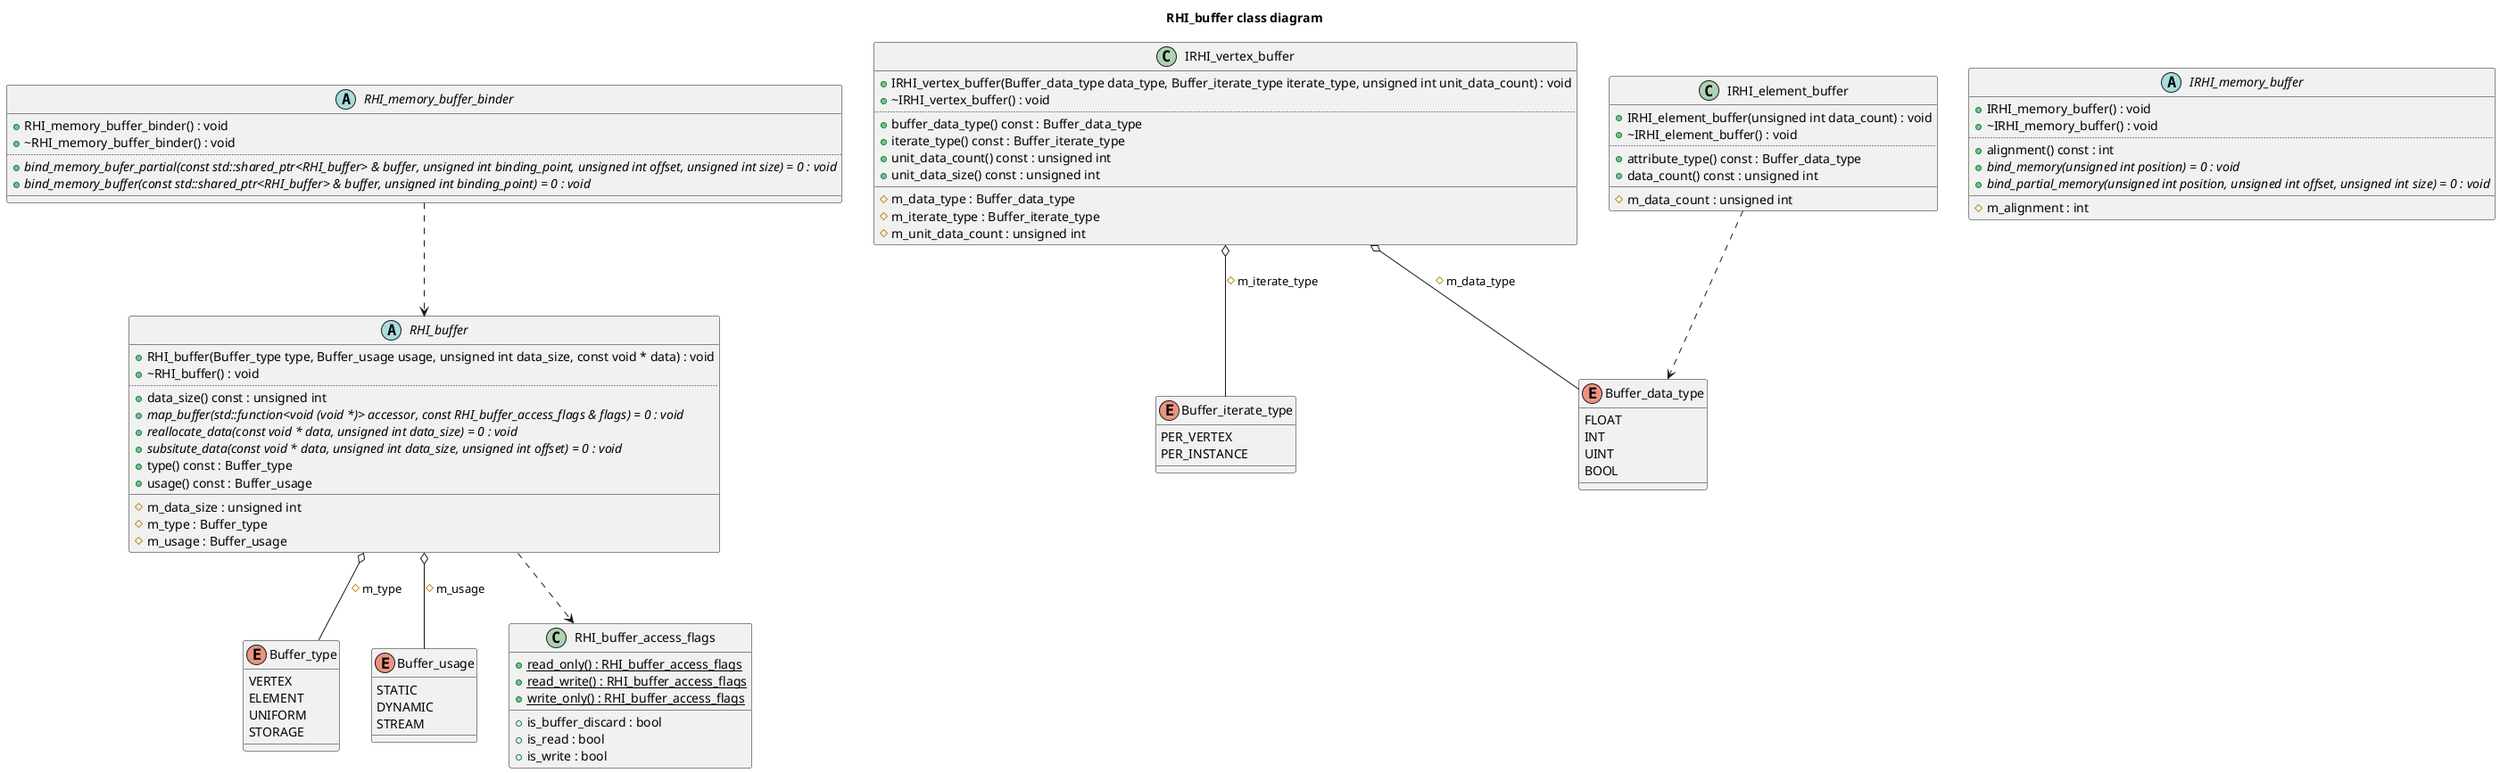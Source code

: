 @startuml
title RHI_buffer class diagram
enum "Buffer_type" as C_0002032515534055210101
enum C_0002032515534055210101 {
VERTEX
ELEMENT
UNIFORM
STORAGE
}
enum "Buffer_usage" as C_0010592841599701209546
enum C_0010592841599701209546 {
STATIC
DYNAMIC
STREAM
}
enum "Buffer_iterate_type" as C_0009796764016695142166
enum C_0009796764016695142166 {
PER_VERTEX
PER_INSTANCE
}
enum "Buffer_data_type" as C_0013782537434528127808
enum C_0013782537434528127808 {
FLOAT
INT
UINT
BOOL
}
class "RHI_buffer_access_flags" as C_0005950535501858680113
class C_0005950535501858680113 {
{static} +read_only() : RHI_buffer_access_flags
{static} +read_write() : RHI_buffer_access_flags
{static} +write_only() : RHI_buffer_access_flags
__
+is_buffer_discard : bool
+is_read : bool
+is_write : bool
}
abstract "RHI_buffer" as C_0017791414552427487908
abstract C_0017791414552427487908 {
+RHI_buffer(Buffer_type type, Buffer_usage usage, unsigned int data_size, const void * data) : void
+~RHI_buffer() : void
..
+data_size() const : unsigned int
{abstract} +map_buffer(std::function<void (void *)> accessor, const RHI_buffer_access_flags & flags) = 0 : void
{abstract} +reallocate_data(const void * data, unsigned int data_size) = 0 : void
{abstract} +subsitute_data(const void * data, unsigned int data_size, unsigned int offset) = 0 : void
+type() const : Buffer_type
+usage() const : Buffer_usage
__
#m_data_size : unsigned int
#m_type : Buffer_type
#m_usage : Buffer_usage
}
class "IRHI_vertex_buffer" as C_0000365570118619516250
class C_0000365570118619516250 {
+IRHI_vertex_buffer(Buffer_data_type data_type, Buffer_iterate_type iterate_type, unsigned int unit_data_count) : void
+~IRHI_vertex_buffer() : void
..
+buffer_data_type() const : Buffer_data_type
+iterate_type() const : Buffer_iterate_type
+unit_data_count() const : unsigned int
+unit_data_size() const : unsigned int
__
#m_data_type : Buffer_data_type
#m_iterate_type : Buffer_iterate_type
#m_unit_data_count : unsigned int
}
class "IRHI_element_buffer" as C_0000963699493091773110
class C_0000963699493091773110 {
+IRHI_element_buffer(unsigned int data_count) : void
+~IRHI_element_buffer() : void
..
+attribute_type() const : Buffer_data_type
+data_count() const : unsigned int
__
#m_data_count : unsigned int
}
abstract "IRHI_memory_buffer" as C_0016650475817225599687
abstract C_0016650475817225599687 {
+IRHI_memory_buffer() : void
+~IRHI_memory_buffer() : void
..
+alignment() const : int
{abstract} +bind_memory(unsigned int position) = 0 : void
{abstract} +bind_partial_memory(unsigned int position, unsigned int offset, unsigned int size) = 0 : void
__
#m_alignment : int
}
abstract "RHI_memory_buffer_binder" as C_0000165747513007540689
abstract C_0000165747513007540689 {
+RHI_memory_buffer_binder() : void
+~RHI_memory_buffer_binder() : void
..
{abstract} +bind_memory_bufer_partial(const std::shared_ptr<RHI_buffer> & buffer, unsigned int binding_point, unsigned int offset, unsigned int size) = 0 : void
{abstract} +bind_memory_buffer(const std::shared_ptr<RHI_buffer> & buffer, unsigned int binding_point) = 0 : void
__
}
C_0017791414552427487908 ..> C_0005950535501858680113
C_0017791414552427487908 o-- C_0002032515534055210101 : #m_type
C_0017791414552427487908 o-- C_0010592841599701209546 : #m_usage
C_0000365570118619516250 o-- C_0013782537434528127808 : #m_data_type
C_0000365570118619516250 o-- C_0009796764016695142166 : #m_iterate_type
C_0000963699493091773110 ..> C_0013782537434528127808
C_0000165747513007540689 ..> C_0017791414552427487908

'Generated with clang-uml, version 0.6.1-15-gbf4bfdc
'LLVM version clang version 19.1.7 (Fedora 19.1.7-3.fc41)
@enduml
